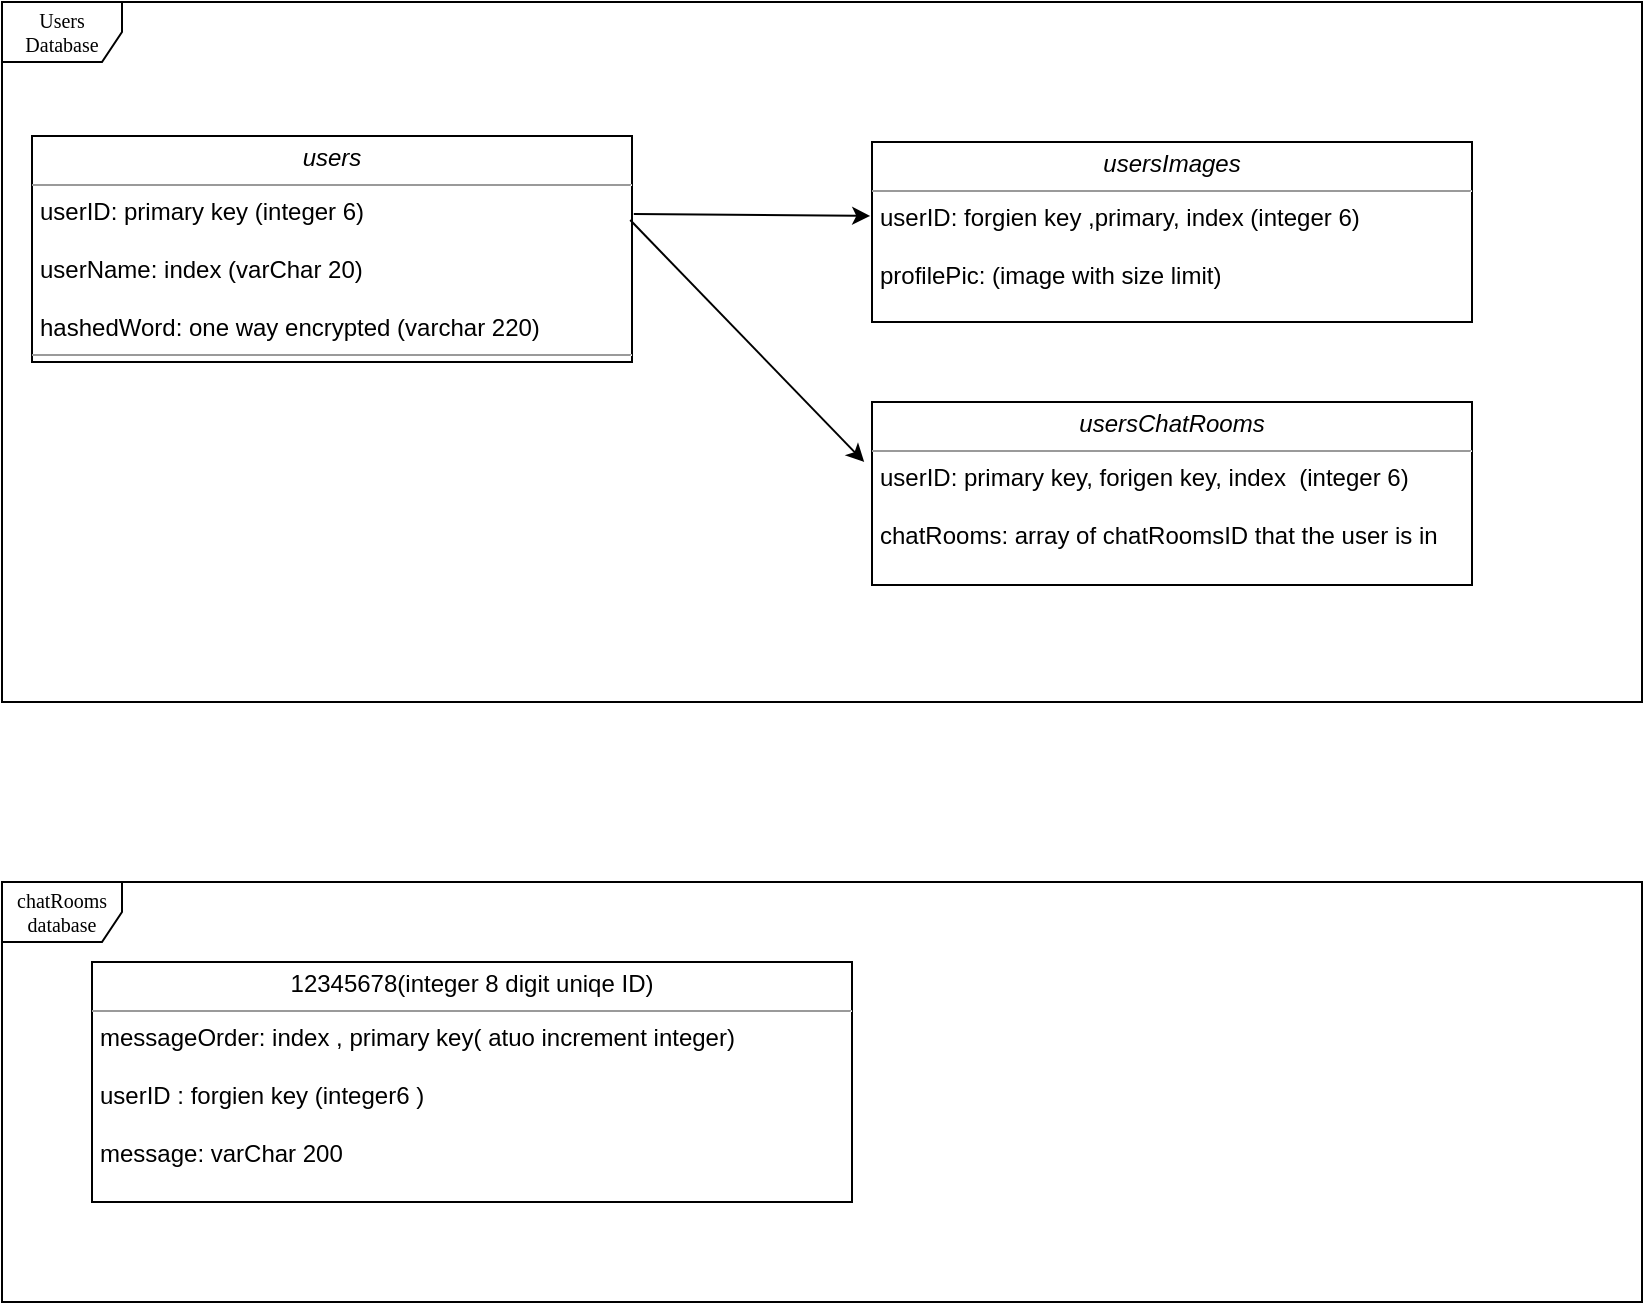 <mxfile version="12.7.9" type="device"><diagram name="Page-1" id="c4acf3e9-155e-7222-9cf6-157b1a14988f"><mxGraphModel dx="2601" dy="879" grid="1" gridSize="10" guides="1" tooltips="1" connect="1" arrows="1" fold="1" page="1" pageScale="1" pageWidth="850" pageHeight="1100" background="#ffffff" math="0" shadow="0"><root><mxCell id="0"/><mxCell id="1" parent="0"/><mxCell id="17acba5748e5396b-1" value="Users Database" style="shape=umlFrame;whiteSpace=wrap;html=1;rounded=0;shadow=0;comic=0;labelBackgroundColor=none;strokeWidth=1;fontFamily=Verdana;fontSize=10;align=center;" parent="1" vertex="1"><mxGeometry x="15" y="20" width="820" height="350" as="geometry"/></mxCell><mxCell id="5d2195bd80daf111-18" value="&lt;p style=&quot;margin: 0px ; margin-top: 4px ; text-align: center&quot;&gt;&lt;i&gt;users&lt;/i&gt;&lt;br&gt;&lt;/p&gt;&lt;hr size=&quot;1&quot;&gt;&lt;p style=&quot;margin: 0px ; margin-left: 4px&quot;&gt;userID: primary key (integer 6)&lt;/p&gt;&lt;p style=&quot;margin: 0px ; margin-left: 4px&quot;&gt;&lt;br&gt;&lt;/p&gt;&lt;p style=&quot;margin: 0px ; margin-left: 4px&quot;&gt;userName: index (varChar 20)&lt;/p&gt;&lt;p style=&quot;margin: 0px ; margin-left: 4px&quot;&gt;&lt;br&gt;&lt;/p&gt;&lt;p style=&quot;margin: 0px ; margin-left: 4px&quot;&gt;hashedWord: one way encrypted (varchar 220)&lt;br&gt;&lt;/p&gt;&lt;hr size=&quot;1&quot;&gt;" style="verticalAlign=top;align=left;overflow=fill;fontSize=12;fontFamily=Helvetica;html=1;rounded=0;shadow=0;comic=0;labelBackgroundColor=none;strokeWidth=1" parent="1" vertex="1"><mxGeometry x="30" y="87" width="300" height="113" as="geometry"/></mxCell><mxCell id="_Q-_zCIcMHq32kUs3HDq-1" value="&lt;p style=&quot;margin: 0px ; margin-top: 4px ; text-align: center&quot;&gt;&lt;i&gt;usersImages&lt;/i&gt;&lt;br&gt;&lt;/p&gt;&lt;hr size=&quot;1&quot;&gt;&lt;p style=&quot;margin: 0px ; margin-left: 4px&quot;&gt;userID: forgien key ,primary, index (integer 6) &lt;br&gt;&lt;/p&gt;&lt;p style=&quot;margin: 0px ; margin-left: 4px&quot;&gt;&lt;br&gt;&lt;/p&gt;&lt;p style=&quot;margin: 0px ; margin-left: 4px&quot;&gt;profilePic: (image with size limit)&lt;br&gt;&lt;/p&gt;&lt;br&gt;&lt;hr size=&quot;1&quot;&gt;" style="verticalAlign=top;align=left;overflow=fill;fontSize=12;fontFamily=Helvetica;html=1;rounded=0;shadow=0;comic=0;labelBackgroundColor=none;strokeWidth=1" parent="1" vertex="1"><mxGeometry x="450" y="90" width="300" height="90" as="geometry"/></mxCell><mxCell id="_Q-_zCIcMHq32kUs3HDq-2" value="" style="endArrow=classic;html=1;entryX=-0.003;entryY=0.411;entryDx=0;entryDy=0;exitX=1.003;exitY=0.345;exitDx=0;exitDy=0;exitPerimeter=0;entryPerimeter=0;" parent="1" source="5d2195bd80daf111-18" target="_Q-_zCIcMHq32kUs3HDq-1" edge="1"><mxGeometry width="50" height="50" relative="1" as="geometry"><mxPoint x="400" y="240" as="sourcePoint"/><mxPoint x="450" y="190" as="targetPoint"/></mxGeometry></mxCell><mxCell id="_Q-_zCIcMHq32kUs3HDq-8" value="&lt;div&gt;chatRooms&lt;/div&gt;&lt;div&gt;database&lt;br&gt;&lt;/div&gt;" style="shape=umlFrame;whiteSpace=wrap;html=1;rounded=0;shadow=0;comic=0;labelBackgroundColor=none;strokeWidth=1;fontFamily=Verdana;fontSize=10;align=center;" parent="1" vertex="1"><mxGeometry x="15" y="460" width="820" height="210" as="geometry"/></mxCell><mxCell id="_Q-_zCIcMHq32kUs3HDq-9" value="&lt;p style=&quot;margin: 0px ; margin-top: 4px ; text-align: center&quot;&gt;&lt;i&gt;usersChatRooms&lt;/i&gt;&lt;br&gt;&lt;/p&gt;&lt;hr size=&quot;1&quot;&gt;&lt;p style=&quot;margin: 0px ; margin-left: 4px&quot;&gt;userID: primary key, forigen key, index&amp;nbsp; (integer 6)&lt;/p&gt;&lt;p style=&quot;margin: 0px ; margin-left: 4px&quot;&gt;&lt;br&gt;&lt;/p&gt;&lt;p style=&quot;margin: 0px ; margin-left: 4px&quot;&gt;chatRooms: array of chatRoomsID that the user is in&lt;br&gt;&lt;/p&gt;&lt;p style=&quot;margin: 0px ; margin-left: 4px&quot;&gt;&lt;br&gt;&lt;/p&gt;&lt;hr size=&quot;1&quot;&gt;" style="verticalAlign=top;align=left;overflow=fill;fontSize=12;fontFamily=Helvetica;html=1;rounded=0;shadow=0;comic=0;labelBackgroundColor=none;strokeWidth=1" parent="1" vertex="1"><mxGeometry x="450" y="220" width="300" height="91.5" as="geometry"/></mxCell><mxCell id="_Q-_zCIcMHq32kUs3HDq-10" value="" style="endArrow=classic;html=1;entryX=-0.013;entryY=0.328;entryDx=0;entryDy=0;exitX=0.997;exitY=0.372;exitDx=0;exitDy=0;exitPerimeter=0;entryPerimeter=0;" parent="1" source="5d2195bd80daf111-18" target="_Q-_zCIcMHq32kUs3HDq-9" edge="1"><mxGeometry width="50" height="50" relative="1" as="geometry"><mxPoint x="340.9" y="135.985" as="sourcePoint"/><mxPoint x="459.1" y="136.99" as="targetPoint"/></mxGeometry></mxCell><mxCell id="_Q-_zCIcMHq32kUs3HDq-11" value="&lt;p style=&quot;margin: 0px ; margin-top: 4px ; text-align: center&quot;&gt;12345678(integer 8 digit uniqe ID)&lt;br&gt;&lt;/p&gt;&lt;hr size=&quot;1&quot;&gt;&lt;p style=&quot;margin: 0px ; margin-left: 4px&quot;&gt;messageOrder: index , primary key( atuo increment integer)&lt;br&gt;&lt;/p&gt;&lt;p style=&quot;margin: 0px ; margin-left: 4px&quot;&gt;&lt;br&gt;&lt;/p&gt;&lt;p style=&quot;margin: 0px ; margin-left: 4px&quot;&gt;userID : forgien key (integer6 )&lt;/p&gt;&lt;p style=&quot;margin: 0px ; margin-left: 4px&quot;&gt;&lt;br&gt;&lt;/p&gt;&lt;p style=&quot;margin: 0px ; margin-left: 4px&quot;&gt;message: varChar 200&lt;br&gt;&lt;/p&gt;&lt;p style=&quot;margin: 0px ; margin-left: 4px&quot;&gt;&lt;br&gt;&lt;/p&gt;&lt;hr size=&quot;1&quot;&gt;" style="verticalAlign=top;align=left;overflow=fill;fontSize=12;fontFamily=Helvetica;html=1;rounded=0;shadow=0;comic=0;labelBackgroundColor=none;strokeWidth=1" parent="1" vertex="1"><mxGeometry x="60" y="500" width="380" height="120" as="geometry"/></mxCell></root></mxGraphModel></diagram></mxfile>